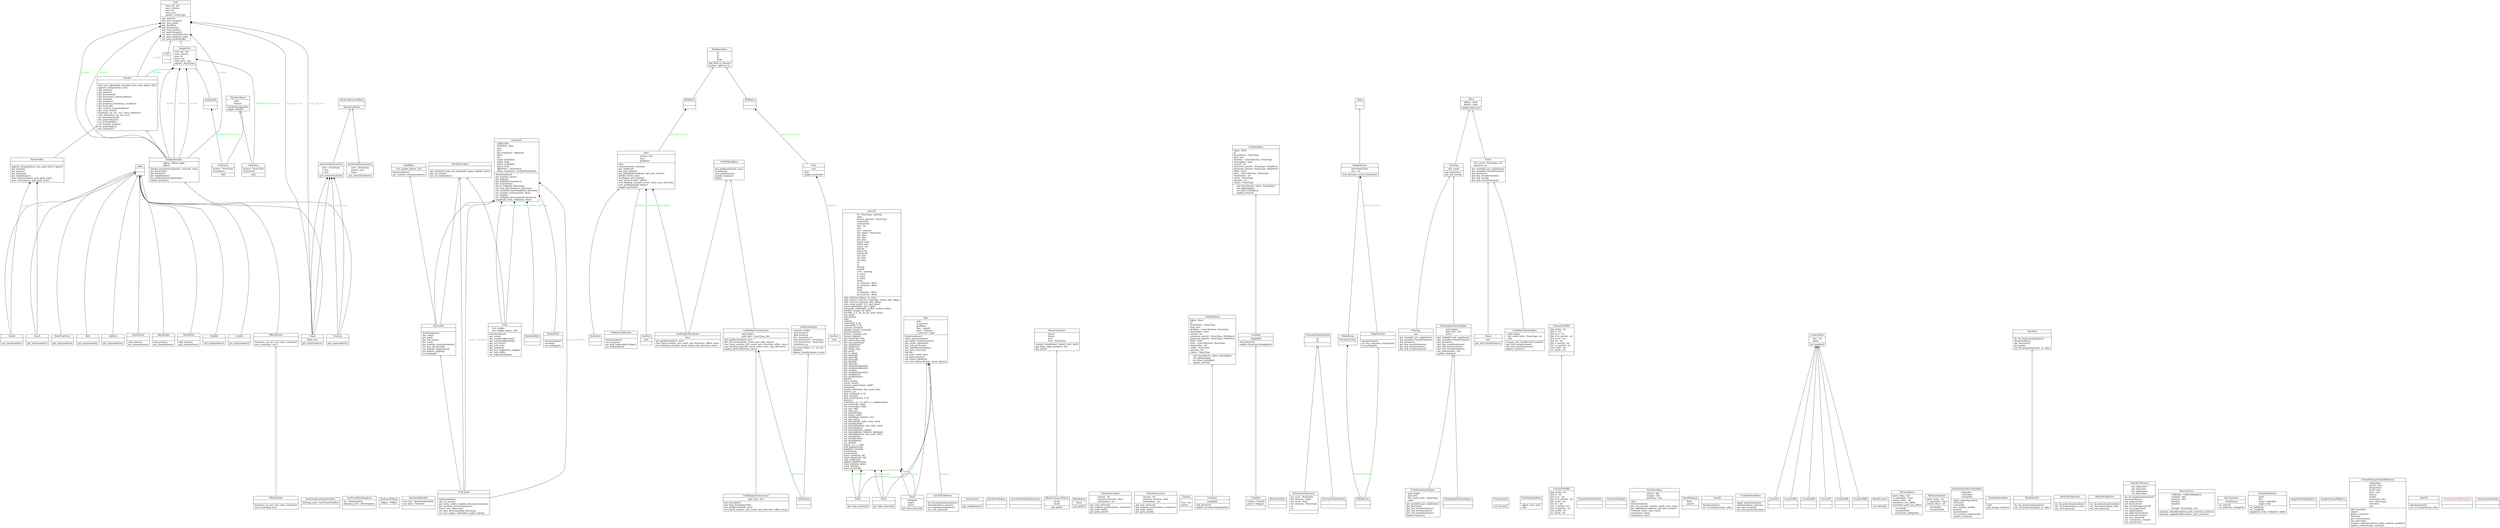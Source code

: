digraph "classes_4" {
rankdir=BT
charset="utf-8"
"mpl_toolkits.axes_grid1.axes_size.Add" [color="black", fontcolor="black", label=<{Add|<br ALIGN="LEFT"/>|get_size(renderer)<br ALIGN="LEFT"/>}>, shape="record", style="solid"];
"mpl_toolkits.axes_grid1.axes_size.AddList" [color="black", fontcolor="black", label=<{AddList|<br ALIGN="LEFT"/>|get_size(renderer)<br ALIGN="LEFT"/>}>, shape="record", style="solid"];
"mpl_toolkits.axes_grid1.anchored_artists.AnchoredAuxTransformBox" [color="black", fontcolor="black", label=<{AnchoredAuxTransformBox|drawing_area : AuxTransformBox<br ALIGN="LEFT"/>|}>, shape="record", style="solid"];
"mpl_toolkits.axes_grid1.anchored_artists.AnchoredDrawingArea" [color="black", fontcolor="black", label=<{AnchoredDrawingArea|da : DrawingArea<br ALIGN="LEFT"/>drawing_area : DrawingArea<br ALIGN="LEFT"/>|}>, shape="record", style="solid"];
"mpl_toolkits.axes_grid1.anchored_artists.AnchoredEllipse" [color="black", fontcolor="black", label=<{AnchoredEllipse|ellipse : Ellipse<br ALIGN="LEFT"/>|}>, shape="record", style="solid"];
"mpl_toolkits.axes_grid1.inset_locator.AnchoredLocatorBase" [color="black", fontcolor="black", label=<{AnchoredLocatorBase|<br ALIGN="LEFT"/>|draw(renderer)<br ALIGN="LEFT"/>}>, shape="record", style="solid"];
"mpl_toolkits.axes_grid1.anchored_artists.AnchoredSizeBar" [color="black", fontcolor="black", label=<{AnchoredSizeBar|size_bar : AuxTransformBox<br ALIGN="LEFT"/>txt_label : TextArea<br ALIGN="LEFT"/>|}>, shape="record", style="solid"];
"mpl_toolkits.axes_grid1.inset_locator.AnchoredSizeLocator" [color="black", fontcolor="black", label=<{AnchoredSizeLocator|axes : NoneType<br ALIGN="LEFT"/>x_size<br ALIGN="LEFT"/>y_size<br ALIGN="LEFT"/>|get_extent(renderer)<br ALIGN="LEFT"/>}>, shape="record", style="solid"];
"mpl_toolkits.axes_grid1.inset_locator.AnchoredZoomLocator" [color="black", fontcolor="black", label=<{AnchoredZoomLocator|axes : NoneType<br ALIGN="LEFT"/>parent_axes<br ALIGN="LEFT"/>zoom<br ALIGN="LEFT"/>|get_extent(renderer)<br ALIGN="LEFT"/>}>, shape="record", style="solid"];
"mpl_toolkits.axisartist.axis_artist.AttributeCopier" [color="black", fontcolor="black", label=<{AttributeCopier|<br ALIGN="LEFT"/>|get_attribute_from_ref_artist(attr_name, default_value)<br ALIGN="LEFT"/>get_ref_artist()<br ALIGN="LEFT"/>set_ref_artist(artist)<br ALIGN="LEFT"/>}>, shape="record", style="solid"];
"mpl_toolkits.axes_grid1.mpl_axes.Axes" [color="black", fontcolor="black", label=<{Axes|axis<br ALIGN="LEFT"/>|cla()<br ALIGN="LEFT"/>toggle_axisline(b)<br ALIGN="LEFT"/>}>, shape="record", style="solid"];
"mpl_toolkits.axisartist.axislines.Axes" [color="black", fontcolor="black", label=<{Axes|artists : list<br ALIGN="LEFT"/>axis<br ALIGN="LEFT"/>gridlines<br ALIGN="LEFT"/>|cla()<br ALIGN="LEFT"/>draw(renderer, inframe)<br ALIGN="LEFT"/>get_children()<br ALIGN="LEFT"/>get_grid_helper()<br ALIGN="LEFT"/>get_tightbbox(renderer, call_axes_locator)<br ALIGN="LEFT"/>grid(b, which, axis)<br ALIGN="LEFT"/>invalidate_grid_helper()<br ALIGN="LEFT"/>new_fixed_axis(loc, offset)<br ALIGN="LEFT"/>new_floating_axis(nth_coord, value, axis_direction)<br ALIGN="LEFT"/>new_gridlines(grid_helper)<br ALIGN="LEFT"/>toggle_axisline(b)<br ALIGN="LEFT"/>}>, shape="record", style="solid"];
"mpl_toolkits.mplot3d.axes3d.Axes3D" [color="black", fontcolor="black", label=<{Axes3D|M : NoneType, ndarray<br ALIGN="LEFT"/>azim<br ALIGN="LEFT"/>button_pressed : NoneType<br ALIGN="LEFT"/>contour3D<br ALIGN="LEFT"/>contourf3D<br ALIGN="LEFT"/>dist : int<br ALIGN="LEFT"/>elev<br ALIGN="LEFT"/>eye : ndarray<br ALIGN="LEFT"/>fmt_zdata : NoneType<br ALIGN="LEFT"/>get_xlim<br ALIGN="LEFT"/>get_ylim<br ALIGN="LEFT"/>get_zlim<br ALIGN="LEFT"/>initial_azim<br ALIGN="LEFT"/>initial_elev<br ALIGN="LEFT"/>name : str<br ALIGN="LEFT"/>plot3D<br ALIGN="LEFT"/>quiver3D<br ALIGN="LEFT"/>scatter3D<br ALIGN="LEFT"/>set_xlim<br ALIGN="LEFT"/>set_ylim<br ALIGN="LEFT"/>set_zlim<br ALIGN="LEFT"/>sx<br ALIGN="LEFT"/>sy<br ALIGN="LEFT"/>text2D<br ALIGN="LEFT"/>text3D<br ALIGN="LEFT"/>vvec : ndarray<br ALIGN="LEFT"/>w_xaxis<br ALIGN="LEFT"/>w_yaxis<br ALIGN="LEFT"/>w_zaxis<br ALIGN="LEFT"/>xaxis<br ALIGN="LEFT"/>xy_dataLim : Bbox<br ALIGN="LEFT"/>xy_viewLim : Bbox<br ALIGN="LEFT"/>yaxis<br ALIGN="LEFT"/>zaxis<br ALIGN="LEFT"/>zz_dataLim : Bbox<br ALIGN="LEFT"/>zz_viewLim : Bbox<br ALIGN="LEFT"/>|add_collection3d(col, zs, zdir)<br ALIGN="LEFT"/>add_contour_set(cset, extend3d, stride, zdir, offset)<br ALIGN="LEFT"/>add_contourf_set(cset, zdir, offset)<br ALIGN="LEFT"/>auto_scale_xyz(X, Y, Z, had_data)<br ALIGN="LEFT"/>autoscale(enable, axis, tight)<br ALIGN="LEFT"/>autoscale_view(tight, scalex, scaley, scalez)<br ALIGN="LEFT"/>bar(left, height, zs, zdir)<br ALIGN="LEFT"/>bar3d(x, y, z, dx, dy, dz, color, zsort)<br ALIGN="LEFT"/>can_pan()<br ALIGN="LEFT"/>can_zoom()<br ALIGN="LEFT"/>cla()<br ALIGN="LEFT"/>clabel()<br ALIGN="LEFT"/>contour(X, Y, Z)<br ALIGN="LEFT"/>contourf(X, Y, Z)<br ALIGN="LEFT"/>convert_zunits(z)<br ALIGN="LEFT"/>disable_mouse_rotation()<br ALIGN="LEFT"/>draw(renderer)<br ALIGN="LEFT"/>format_coord(xd, yd)<br ALIGN="LEFT"/>format_zdata(z)<br ALIGN="LEFT"/>get_autoscale_on()<br ALIGN="LEFT"/>get_autoscalez_on()<br ALIGN="LEFT"/>get_axis_position()<br ALIGN="LEFT"/>get_axisbelow()<br ALIGN="LEFT"/>get_children()<br ALIGN="LEFT"/>get_frame_on()<br ALIGN="LEFT"/>get_proj()<br ALIGN="LEFT"/>get_w_lims()<br ALIGN="LEFT"/>get_xlim3d()<br ALIGN="LEFT"/>get_ylim3d()<br ALIGN="LEFT"/>get_zbound()<br ALIGN="LEFT"/>get_zlabel()<br ALIGN="LEFT"/>get_zlim3d()<br ALIGN="LEFT"/>get_zmajorticklabels()<br ALIGN="LEFT"/>get_zminorticklabels()<br ALIGN="LEFT"/>get_zscale()<br ALIGN="LEFT"/>get_zticklabels(minor)<br ALIGN="LEFT"/>get_zticklines()<br ALIGN="LEFT"/>get_zticks(minor)<br ALIGN="LEFT"/>grid(b)<br ALIGN="LEFT"/>have_units()<br ALIGN="LEFT"/>invert_zaxis()<br ALIGN="LEFT"/>locator_params(axis, tight)<br ALIGN="LEFT"/>margins()<br ALIGN="LEFT"/>mouse_init(rotate_btn, zoom_btn)<br ALIGN="LEFT"/>plot(xs, ys)<br ALIGN="LEFT"/>plot_surface(X, Y, Z)<br ALIGN="LEFT"/>plot_trisurf()<br ALIGN="LEFT"/>plot_wireframe(X, Y, Z)<br ALIGN="LEFT"/>quiver()<br ALIGN="LEFT"/>scatter(xs, ys, zs, zdir, s, c, depthshade)<br ALIGN="LEFT"/>set_autoscale_on(b)<br ALIGN="LEFT"/>set_autoscalez_on(b)<br ALIGN="LEFT"/>set_axis_off()<br ALIGN="LEFT"/>set_axis_on()<br ALIGN="LEFT"/>set_axisbelow(b)<br ALIGN="LEFT"/>set_frame_on(b)<br ALIGN="LEFT"/>set_title(label, fontdict, loc)<br ALIGN="LEFT"/>set_top_view()<br ALIGN="LEFT"/>set_xlim3d(left, right, emit, auto)<br ALIGN="LEFT"/>set_xscale(value)<br ALIGN="LEFT"/>set_ylim3d(bottom, top, emit, auto)<br ALIGN="LEFT"/>set_yscale(value)<br ALIGN="LEFT"/>set_zbound(lower, upper)<br ALIGN="LEFT"/>set_zlabel(zlabel, fontdict, labelpad)<br ALIGN="LEFT"/>set_zlim3d(bottom, top, emit, auto)<br ALIGN="LEFT"/>set_zmargin(m)<br ALIGN="LEFT"/>set_zscale(value)<br ALIGN="LEFT"/>set_zticklabels()<br ALIGN="LEFT"/>set_zticks()<br ALIGN="LEFT"/>text(x, y, z, s, zdir)<br ALIGN="LEFT"/>tick_params(axis)<br ALIGN="LEFT"/>ticklabel_format()<br ALIGN="LEFT"/>tricontour()<br ALIGN="LEFT"/>tricontourf()<br ALIGN="LEFT"/>tunit_cube(vals, M)<br ALIGN="LEFT"/>tunit_edges(vals, M)<br ALIGN="LEFT"/>unit_cube(vals)<br ALIGN="LEFT"/><I>update_datalim</I>(xys)<br ALIGN="LEFT"/>view_init(elev, azim)<br ALIGN="LEFT"/>zaxis_date(tz)<br ALIGN="LEFT"/>zaxis_inverted()<br ALIGN="LEFT"/>}>, shape="record", style="solid"];
"mpl_toolkits.axes_grid1.axes_divider.AxesDivider" [color="black", fontcolor="black", label=<{AxesDivider|<br ALIGN="LEFT"/>|append_axes(position, size, pad, add_to_figure)<br ALIGN="LEFT"/>get_anchor()<br ALIGN="LEFT"/>get_aspect()<br ALIGN="LEFT"/>get_position()<br ALIGN="LEFT"/>get_subplotspec()<br ALIGN="LEFT"/>new_horizontal(size, pad, pack_start)<br ALIGN="LEFT"/>new_vertical(size, pad, pack_start)<br ALIGN="LEFT"/>}>, shape="record", style="solid"];
"mpl_toolkits.axes_grid1.axes_divider.AxesLocator" [color="black", fontcolor="black", label=<{AxesLocator|<br ALIGN="LEFT"/>|get_subplotspec()<br ALIGN="LEFT"/>}>, shape="record", style="solid"];
"mpl_toolkits.axes_grid1.axes_size.AxesX" [color="black", fontcolor="black", label=<{AxesX|<br ALIGN="LEFT"/>|get_size(renderer)<br ALIGN="LEFT"/>}>, shape="record", style="solid"];
"mpl_toolkits.axes_grid1.axes_size.AxesY" [color="black", fontcolor="black", label=<{AxesY|<br ALIGN="LEFT"/>|get_size(renderer)<br ALIGN="LEFT"/>}>, shape="record", style="solid"];
"mpl_toolkits.axisartist.axislines.AxesZero" [color="black", fontcolor="black", label=<{AxesZero|<br ALIGN="LEFT"/>|}>, shape="record", style="solid"];
"mpl_toolkits.mplot3d.axis3d.Axis" [color="black", fontcolor="black", label=<{Axis|adir<br ALIGN="LEFT"/>d_interval<br ALIGN="LEFT"/>gridlines<br ALIGN="LEFT"/>line : Line2D<br ALIGN="LEFT"/>pane : Polygon<br ALIGN="LEFT"/>v_interval : tuple<br ALIGN="LEFT"/>|draw(renderer)<br ALIGN="LEFT"/>draw_pane(renderer)<br ALIGN="LEFT"/>get_major_ticks(numticks)<br ALIGN="LEFT"/>get_rotate_label(text)<br ALIGN="LEFT"/>get_tick_positions()<br ALIGN="LEFT"/>get_tightbbox(renderer)<br ALIGN="LEFT"/>get_view_interval()<br ALIGN="LEFT"/>init3d()<br ALIGN="LEFT"/>set_pane_color(color)<br ALIGN="LEFT"/>set_pane_pos(xys)<br ALIGN="LEFT"/>set_rotate_label(val)<br ALIGN="LEFT"/>set_view_interval(vmin, vmax, ignore)<br ALIGN="LEFT"/>}>, shape="record", style="solid"];
"mpl_toolkits.axisartist.axis_artist.AxisArtist" [color="black", fontcolor="black", label=<{AxisArtist|LABELPAD<br ALIGN="LEFT"/>ZORDER : float<br ALIGN="LEFT"/>axes<br ALIGN="LEFT"/>axis<br ALIGN="LEFT"/>dpi_transform : Affine2D<br ALIGN="LEFT"/>label<br ALIGN="LEFT"/>line<br ALIGN="LEFT"/>major_ticklabels<br ALIGN="LEFT"/>major_ticks<br ALIGN="LEFT"/>minor_ticklabels<br ALIGN="LEFT"/>minor_ticks<br ALIGN="LEFT"/>offsetText : Annotation<br ALIGN="LEFT"/>offset_transform : ScaledTranslation<br ALIGN="LEFT"/>|draw(renderer)<br ALIGN="LEFT"/>get_axisline_style()<br ALIGN="LEFT"/>get_helper()<br ALIGN="LEFT"/>get_tightbbox(renderer)<br ALIGN="LEFT"/>get_transform()<br ALIGN="LEFT"/>invert_ticklabel_direction()<br ALIGN="LEFT"/>set_axis_direction(axis_direction)<br ALIGN="LEFT"/>set_axislabel_direction(label_direction)<br ALIGN="LEFT"/>set_axisline_style(axisline_style)<br ALIGN="LEFT"/>set_label(s)<br ALIGN="LEFT"/>set_ticklabel_direction(tick_direction)<br ALIGN="LEFT"/>toggle(all, ticks, ticklabels, label)<br ALIGN="LEFT"/>}>, shape="record", style="solid"];
"mpl_toolkits.axisartist.axislines.AxisArtistHelper" [color="black", fontcolor="black", label=<{AxisArtistHelper|<br ALIGN="LEFT"/>|}>, shape="record", style="solid"];
"mpl_toolkits.axisartist.axislines.AxisArtistHelperRectlinear" [color="black", fontcolor="black", label=<{AxisArtistHelperRectlinear|<br ALIGN="LEFT"/>|}>, shape="record", style="solid"];
"mpl_toolkits.axes_grid1.mpl_axes.Axes.AxisDict" [color="black", fontcolor="black", label=<{AxisDict|axes<br ALIGN="LEFT"/>|}>, shape="record", style="solid"];
"mpl_toolkits.axisartist.axislines.Axes.AxisDict" [color="black", fontcolor="black", label=<{AxisDict|axes<br ALIGN="LEFT"/>|}>, shape="record", style="solid"];
"mpl_toolkits.axisartist.axis_artist.AxisLabel" [color="black", fontcolor="black", label=<{AxisLabel|<br ALIGN="LEFT"/>|draw(renderer)<br ALIGN="LEFT"/>get_color()<br ALIGN="LEFT"/>get_pad()<br ALIGN="LEFT"/>get_ref_artist()<br ALIGN="LEFT"/>get_text()<br ALIGN="LEFT"/>get_window_extent(renderer)<br ALIGN="LEFT"/>set_axis_direction(d)<br ALIGN="LEFT"/>set_default_alignment(d)<br ALIGN="LEFT"/>set_default_angle(d)<br ALIGN="LEFT"/>set_pad(pad)<br ALIGN="LEFT"/>}>, shape="record", style="solid"];
"mpl_toolkits.axisartist.axisline_style.AxislineStyle" [color="black", fontcolor="black", label=<{AxislineStyle|<br ALIGN="LEFT"/>|}>, shape="record", style="solid"];
"mpl_toolkits.axes_grid1.inset_locator.BboxConnector" [color="black", fontcolor="black", label=<{BboxConnector|bbox1<br ALIGN="LEFT"/>bbox2<br ALIGN="LEFT"/>loc1<br ALIGN="LEFT"/>loc2 : NoneType<br ALIGN="LEFT"/>|connect_bbox(bbox1, bbox2, loc1, loc2)<br ALIGN="LEFT"/>get_bbox_edge_pos(bbox, loc)<br ALIGN="LEFT"/>get_path()<br ALIGN="LEFT"/>}>, shape="record", style="solid"];
"mpl_toolkits.axes_grid1.inset_locator.BboxConnectorPatch" [color="black", fontcolor="black", label=<{BboxConnectorPatch|loc1b<br ALIGN="LEFT"/>loc2b<br ALIGN="LEFT"/>|get_path()<br ALIGN="LEFT"/>}>, shape="record", style="solid"];
"mpl_toolkits.axes_grid1.inset_locator.BboxPatch" [color="black", fontcolor="black", label=<{BboxPatch|bbox<br ALIGN="LEFT"/>|get_path()<br ALIGN="LEFT"/>}>, shape="record", style="solid"];
"mpl_toolkits.axisartist.axis_artist.BezierPath" [color="black", fontcolor="black", label=<{BezierPath|<br ALIGN="LEFT"/>|draw(renderer)<br ALIGN="LEFT"/>recache()<br ALIGN="LEFT"/>set_path(path)<br ALIGN="LEFT"/>}>, shape="record", style="solid"];
"mpl_toolkits.axes_grid.axes_grid.CbarAxes" [color="black", fontcolor="black", label=<{CbarAxes|locator : NoneType<br ALIGN="LEFT"/>orientation<br ALIGN="LEFT"/>|cla()<br ALIGN="LEFT"/>}>, shape="record", style="solid"];
"mpl_toolkits.axes_grid1.axes_grid.CbarAxes" [color="black", fontcolor="black", label=<{CbarAxes|locator : NoneType<br ALIGN="LEFT"/>orientation<br ALIGN="LEFT"/>|cla()<br ALIGN="LEFT"/>}>, shape="record", style="solid"];
"mpl_toolkits.axes_grid1.axes_grid.CbarAxesBase" [color="black", fontcolor="black", label=<{CbarAxesBase|cbid<br ALIGN="LEFT"/>locator<br ALIGN="LEFT"/>|colorbar(mappable)<br ALIGN="LEFT"/>toggle_label(b)<br ALIGN="LEFT"/>}>, shape="record", style="solid"];
"mpl_toolkits.axes_grid.colorbar.CbarAxesLocator" [color="black", fontcolor="black", label=<{CbarAxesLocator|extend : str<br ALIGN="LEFT"/>extesion_fraction : float<br ALIGN="LEFT"/>orientation : str<br ALIGN="LEFT"/>|get_end_vertices()<br ALIGN="LEFT"/>get_original_position(axes, renderer)<br ALIGN="LEFT"/>get_path_ends()<br ALIGN="LEFT"/>get_path_patch()<br ALIGN="LEFT"/>}>, shape="record", style="solid"];
"mpl_toolkits.axes_grid1.colorbar.CbarAxesLocator" [color="black", fontcolor="black", label=<{CbarAxesLocator|extend : str<br ALIGN="LEFT"/>extesion_fraction : float<br ALIGN="LEFT"/>orientation : str<br ALIGN="LEFT"/>|get_end_vertices()<br ALIGN="LEFT"/>get_original_position(axes, renderer)<br ALIGN="LEFT"/>get_path_ends()<br ALIGN="LEFT"/>get_path_patch()<br ALIGN="LEFT"/>}>, shape="record", style="solid"];
"mpl_toolkits.gtktools.SortedStringsScrolledWindow.__init__.Clicked" [color="black", fontcolor="black", label=<{Clicked|i<br ALIGN="LEFT"/>num : int<br ALIGN="LEFT"/>parent<br ALIGN="LEFT"/>|}>, shape="record", style="solid"];
"mpl_toolkits.axes_grid.colorbar.Colorbar" [color="black", fontcolor="black", label=<{Colorbar|mappable<br ALIGN="LEFT"/>|add_lines(CS)<br ALIGN="LEFT"/>update_bruteforce(mappable)<br ALIGN="LEFT"/>}>, shape="record", style="solid"];
"mpl_toolkits.axes_grid1.axes_grid.Colorbar" [color="black", fontcolor="black", label=<{Colorbar|outline : Line2D<br ALIGN="LEFT"/>patch : Polygon<br ALIGN="LEFT"/>|}>, shape="record", style="solid"];
"mpl_toolkits.axes_grid1.colorbar.Colorbar" [color="black", fontcolor="black", label=<{Colorbar|mappable<br ALIGN="LEFT"/>|add_lines(CS)<br ALIGN="LEFT"/>update_bruteforce(mappable)<br ALIGN="LEFT"/>}>, shape="record", style="solid"];
"mpl_toolkits.axes_grid.colorbar.ColorbarBase" [color="black", fontcolor="black", label=<{ColorbarBase|alpha : float<br ALIGN="LEFT"/>ax<br ALIGN="LEFT"/>boundaries : NoneType<br ALIGN="LEFT"/>cbar_axis<br ALIGN="LEFT"/>dividers : LineCollection, NoneType<br ALIGN="LEFT"/>drawedges : bool<br ALIGN="LEFT"/>extend : str<br ALIGN="LEFT"/>extension_patch1 : NoneType, PathPatch<br ALIGN="LEFT"/>extension_patch2 : NoneType, PathPatch<br ALIGN="LEFT"/>filled : bool<br ALIGN="LEFT"/>lines : LineCollection, NoneType<br ALIGN="LEFT"/>orientation : str<br ALIGN="LEFT"/>solids : NoneType<br ALIGN="LEFT"/>spacing : str<br ALIGN="LEFT"/>values : NoneType<br ALIGN="LEFT"/>|add_lines(levels, colors, linewidths)<br ALIGN="LEFT"/>set_alpha(alpha)<br ALIGN="LEFT"/>set_label_text(label)<br ALIGN="LEFT"/>update_artists()<br ALIGN="LEFT"/>}>, shape="record", style="solid"];
"mpl_toolkits.axes_grid1.colorbar.ColorbarBase" [color="black", fontcolor="black", label=<{ColorbarBase|alpha : float<br ALIGN="LEFT"/>ax<br ALIGN="LEFT"/>boundaries : NoneType<br ALIGN="LEFT"/>cbar_axis<br ALIGN="LEFT"/>dividers : LineCollection, NoneType<br ALIGN="LEFT"/>drawedges : bool<br ALIGN="LEFT"/>extend : str<br ALIGN="LEFT"/>extension_patch1 : NoneType, PathPatch<br ALIGN="LEFT"/>extension_patch2 : NoneType, PathPatch<br ALIGN="LEFT"/>filled : bool<br ALIGN="LEFT"/>lines : LineCollection, NoneType<br ALIGN="LEFT"/>orientation : str<br ALIGN="LEFT"/>solids : NoneType<br ALIGN="LEFT"/>spacing : str<br ALIGN="LEFT"/>values : NoneType<br ALIGN="LEFT"/>|add_lines(levels, colors, linewidths)<br ALIGN="LEFT"/>set_alpha(alpha)<br ALIGN="LEFT"/>set_label_text(label)<br ALIGN="LEFT"/>update_artists()<br ALIGN="LEFT"/>}>, shape="record", style="solid"];
"mpl_toolkits.axisartist.grid_finder.DictFormatter" [color="black", fontcolor="black", label=<{DictFormatter|<br ALIGN="LEFT"/>|}>, shape="record", style="solid"];
"mpl_toolkits.axes_grid1.axes_divider.Divider" [color="black", fontcolor="black", label=<{Divider|<br ALIGN="LEFT"/>|add_auto_adjustable_area(use_axes, pad, adjust_dirs)<br ALIGN="LEFT"/>append_size(position, size)<br ALIGN="LEFT"/>get_anchor()<br ALIGN="LEFT"/>get_aspect()<br ALIGN="LEFT"/>get_horizontal()<br ALIGN="LEFT"/>get_horizontal_sizes(renderer)<br ALIGN="LEFT"/>get_locator()<br ALIGN="LEFT"/>get_position()<br ALIGN="LEFT"/>get_position_runtime(ax, renderer)<br ALIGN="LEFT"/>get_vertical()<br ALIGN="LEFT"/>get_vertical_sizes(renderer)<br ALIGN="LEFT"/>get_vsize_hsize()<br ALIGN="LEFT"/>locate(nx, ny, nx1, ny1, axes, renderer)<br ALIGN="LEFT"/>new_locator(nx, ny, nx1, ny1)<br ALIGN="LEFT"/>set_anchor(anchor)<br ALIGN="LEFT"/>set_aspect(aspect)<br ALIGN="LEFT"/>set_horizontal(h)<br ALIGN="LEFT"/>set_locator(_locator)<br ALIGN="LEFT"/>set_position(pos)<br ALIGN="LEFT"/>set_vertical(v)<br ALIGN="LEFT"/>}>, shape="record", style="solid"];
"mpl_toolkits.axisartist.angle_helper.ExtremeFinderCycle" [color="black", fontcolor="black", label=<{ExtremeFinderCycle|lat_cycle : NoneType<br ALIGN="LEFT"/>lat_minmax : tuple<br ALIGN="LEFT"/>lon_cycle : float<br ALIGN="LEFT"/>lon_minmax : NoneType<br ALIGN="LEFT"/>nx<br ALIGN="LEFT"/>ny<br ALIGN="LEFT"/>|}>, shape="record", style="solid"];
"mpl_toolkits.axisartist.floating_axes.ExtremeFinderFixed" [color="black", fontcolor="black", label=<{ExtremeFinderFixed|<br ALIGN="LEFT"/>|}>, shape="record", style="solid"];
"mpl_toolkits.axisartist.grid_finder.ExtremeFinderSimple" [color="black", fontcolor="black", label=<{ExtremeFinderSimple|nx<br ALIGN="LEFT"/>ny<br ALIGN="LEFT"/>|}>, shape="record", style="solid"];
"mpl_toolkits.axisartist.axisline_style._FancyAxislineStyle.FilledArrow" [color="black", fontcolor="black", label=<{FilledArrow|<br ALIGN="LEFT"/>|}>, shape="record", style="solid"];
"mpl_toolkits.axisartist.axisline_style.AxislineStyle.FilledArrow" [color="black", fontcolor="black", label=<{FilledArrow|ArrowAxisClass<br ALIGN="LEFT"/>|}>, shape="record", style="solid"];
"mpl_toolkits.axes_grid1.axes_size.Fixed" [color="black", fontcolor="black", label=<{Fixed|fixed_size<br ALIGN="LEFT"/>|get_size(renderer)<br ALIGN="LEFT"/>}>, shape="record", style="solid"];
"mpl_toolkits.axisartist.axislines.AxisArtistHelper.Fixed" [color="black", fontcolor="black", label=<{Fixed|nth_coord : NoneType, int<br ALIGN="LEFT"/>passthru_pt<br ALIGN="LEFT"/>|get_axislabel_pos_angle(axes)<br ALIGN="LEFT"/>get_axislabel_transform(axes)<br ALIGN="LEFT"/>get_line(axes)<br ALIGN="LEFT"/>get_line_transform(axes)<br ALIGN="LEFT"/>get_nth_coord()<br ALIGN="LEFT"/>get_tick_transform(axes)<br ALIGN="LEFT"/>}>, shape="record", style="solid"];
"mpl_toolkits.axisartist.axislines.AxisArtistHelperRectlinear.Fixed" [color="black", fontcolor="black", label=<{Fixed|axis<br ALIGN="LEFT"/>|get_tick_iterators(axes)<br ALIGN="LEFT"/>}>, shape="record", style="solid"];
"mpl_toolkits.axisartist.floating_axes.FixedAxisArtistHelper" [color="black", fontcolor="black", label=<{FixedAxisArtistHelper|grid_helper<br ALIGN="LEFT"/>grid_info<br ALIGN="LEFT"/>nth_coord_ticks : NoneType<br ALIGN="LEFT"/>value<br ALIGN="LEFT"/>|get_axislabel_pos_angle(axes)<br ALIGN="LEFT"/>get_line(axes)<br ALIGN="LEFT"/>get_line_transform(axes)<br ALIGN="LEFT"/>get_tick_iterators(axes)<br ALIGN="LEFT"/>get_tick_transform(axes)<br ALIGN="LEFT"/>update_lim(axes)<br ALIGN="LEFT"/>}>, shape="record", style="solid"];
"mpl_toolkits.axisartist.grid_helper_curvelinear.FixedAxisArtistHelper" [color="black", fontcolor="black", label=<{FixedAxisArtistHelper|grid_helper<br ALIGN="LEFT"/>nth_coord_ticks : NoneType, int<br ALIGN="LEFT"/>side<br ALIGN="LEFT"/>|change_tick_coord(coord_number)<br ALIGN="LEFT"/>get_tick_iterators(axes)<br ALIGN="LEFT"/>get_tick_transform(axes)<br ALIGN="LEFT"/>update_lim(axes)<br ALIGN="LEFT"/>}>, shape="record", style="solid"];
"mpl_toolkits.axisartist.grid_finder.FixedLocator" [color="black", fontcolor="black", label=<{FixedLocator|<br ALIGN="LEFT"/>|set_factor(f)<br ALIGN="LEFT"/>}>, shape="record", style="solid"];
"mpl_toolkits.axisartist.axislines.AxisArtistHelper.Floating" [color="black", fontcolor="black", label=<{Floating|nth_coord<br ALIGN="LEFT"/>|get_line(axes)<br ALIGN="LEFT"/>get_nth_coord()<br ALIGN="LEFT"/>}>, shape="record", style="solid"];
"mpl_toolkits.axisartist.axislines.AxisArtistHelperRectlinear.Floating" [color="black", fontcolor="black", label=<{Floating|axis<br ALIGN="LEFT"/>|get_axislabel_pos_angle(axes)<br ALIGN="LEFT"/>get_axislabel_transform(axes)<br ALIGN="LEFT"/>get_line(axes)<br ALIGN="LEFT"/>get_line_transform(axes)<br ALIGN="LEFT"/>get_tick_iterators(axes)<br ALIGN="LEFT"/>get_tick_transform(axes)<br ALIGN="LEFT"/>}>, shape="record", style="solid"];
"mpl_toolkits.axisartist.floating_axes.FloatingAxesBase" [color="black", fontcolor="black", label=<{FloatingAxesBase|<br ALIGN="LEFT"/>|adjust_axes_lim()<br ALIGN="LEFT"/>cla()<br ALIGN="LEFT"/>}>, shape="record", style="solid"];
"mpl_toolkits.axisartist.floating_axes.FloatingAxisArtistHelper" [color="black", fontcolor="black", label=<{FloatingAxisArtistHelper|<br ALIGN="LEFT"/>|}>, shape="record", style="solid"];
"mpl_toolkits.axisartist.grid_helper_curvelinear.FloatingAxisArtistHelper" [color="black", fontcolor="black", label=<{FloatingAxisArtistHelper|grid_helper<br ALIGN="LEFT"/>grid_info : dict<br ALIGN="LEFT"/>value<br ALIGN="LEFT"/>|get_axislabel_pos_angle(axes)<br ALIGN="LEFT"/>get_axislabel_transform(axes)<br ALIGN="LEFT"/>get_line(axes)<br ALIGN="LEFT"/>get_line_transform(axes)<br ALIGN="LEFT"/>get_tick_iterators(axes)<br ALIGN="LEFT"/>get_tick_transform(axes)<br ALIGN="LEFT"/>set_extremes(e1, e2)<br ALIGN="LEFT"/>update_lim(axes)<br ALIGN="LEFT"/>}>, shape="record", style="solid"];
"mpl_toolkits.axisartist.angle_helper.FormatterDMS" [color="black", fontcolor="black", label=<{FormatterDMS|deg_mark : str<br ALIGN="LEFT"/>fmt_d : str<br ALIGN="LEFT"/>fmt_d_m : str<br ALIGN="LEFT"/>fmt_d_m_partial : str<br ALIGN="LEFT"/>fmt_d_ms : str<br ALIGN="LEFT"/>fmt_ds : str<br ALIGN="LEFT"/>fmt_s_partial : str<br ALIGN="LEFT"/>fmt_ss_partial : str<br ALIGN="LEFT"/>min_mark : str<br ALIGN="LEFT"/>sec_mark : str<br ALIGN="LEFT"/>|}>, shape="record", style="solid"];
"mpl_toolkits.axisartist.angle_helper.FormatterHMS" [color="black", fontcolor="black", label=<{FormatterHMS|deg_mark : str<br ALIGN="LEFT"/>fmt_d : str<br ALIGN="LEFT"/>fmt_d_m : str<br ALIGN="LEFT"/>fmt_d_m_partial : str<br ALIGN="LEFT"/>fmt_d_ms : str<br ALIGN="LEFT"/>fmt_ds : str<br ALIGN="LEFT"/>fmt_s_partial : str<br ALIGN="LEFT"/>fmt_ss_partial : str<br ALIGN="LEFT"/>min_mark : str<br ALIGN="LEFT"/>sec_mark : str<br ALIGN="LEFT"/>|}>, shape="record", style="solid"];
"mpl_toolkits.axisartist.grid_finder.FormatterPrettyPrint" [color="black", fontcolor="black", label=<{FormatterPrettyPrint|<br ALIGN="LEFT"/>|}>, shape="record", style="solid"];
"mpl_toolkits.axes_grid1.axes_size.Fraction" [color="black", fontcolor="black", label=<{Fraction|<br ALIGN="LEFT"/>|get_size(renderer)<br ALIGN="LEFT"/>}>, shape="record", style="solid"];
"mpl_toolkits.axes_grid1.axes_size.GetExtentHelper" [color="black", fontcolor="black", label=<{GetExtentHelper|<br ALIGN="LEFT"/>|}>, shape="record", style="solid"];
"mpl_toolkits.axes_grid.axes_grid.Grid" [color="black", fontcolor="black", label=<{Grid|<br ALIGN="LEFT"/>|}>, shape="record", style="solid"];
"mpl_toolkits.axes_grid1.axes_grid.Grid" [color="black", fontcolor="black", label=<{Grid|axes_all : list<br ALIGN="LEFT"/>axes_column<br ALIGN="LEFT"/>axes_llc<br ALIGN="LEFT"/>axes_row<br ALIGN="LEFT"/>ngrids : NoneType<br ALIGN="LEFT"/>|get_aspect()<br ALIGN="LEFT"/>get_axes_locator()<br ALIGN="LEFT"/>get_axes_pad()<br ALIGN="LEFT"/>get_divider()<br ALIGN="LEFT"/>get_geometry()<br ALIGN="LEFT"/>get_vsize_hsize()<br ALIGN="LEFT"/>set_aspect(aspect)<br ALIGN="LEFT"/>set_axes_locator(locator)<br ALIGN="LEFT"/>set_axes_pad(axes_pad)<br ALIGN="LEFT"/>set_label_mode(mode)<br ALIGN="LEFT"/>}>, shape="record", style="solid"];
"mpl_toolkits.axisartist.grid_finder.GridFinder" [color="black", fontcolor="black", label=<{GridFinder|<br ALIGN="LEFT"/>|}>, shape="record", style="solid"];
"mpl_toolkits.axisartist.grid_finder.GridFinderBase" [color="black", fontcolor="black", label=<{GridFinderBase|extreme_finder<br ALIGN="LEFT"/>grid_locator1<br ALIGN="LEFT"/>grid_locator2<br ALIGN="LEFT"/>inv_transform_xy<br ALIGN="LEFT"/>tick_formatter1 : NoneType<br ALIGN="LEFT"/>tick_formatter2 : NoneType<br ALIGN="LEFT"/>transform_xy<br ALIGN="LEFT"/>|get_grid_info(x1, y1, x2, y2)<br ALIGN="LEFT"/>update()<br ALIGN="LEFT"/>update_transform(aux_trans)<br ALIGN="LEFT"/>}>, shape="record", style="solid"];
"mpl_toolkits.axisartist.axislines.GridHelperBase" [color="black", fontcolor="black", label=<{GridHelperBase|<br ALIGN="LEFT"/>|get_gridlines(which, axis)<br ALIGN="LEFT"/>invalidate()<br ALIGN="LEFT"/>new_gridlines(ax)<br ALIGN="LEFT"/>update_lim(axes)<br ALIGN="LEFT"/>valid()<br ALIGN="LEFT"/>}>, shape="record", style="solid"];
"mpl_toolkits.axisartist.floating_axes.GridHelperCurveLinear" [color="black", fontcolor="black", label=<{GridHelperCurveLinear|grid_info : dict<br ALIGN="LEFT"/>|get_boundary()<br ALIGN="LEFT"/>get_data_boundary(side)<br ALIGN="LEFT"/>get_gridlines(which, axis)<br ALIGN="LEFT"/>new_fixed_axis(loc, nth_coord, axis_direction, offset, axes)<br ALIGN="LEFT"/>}>, shape="record", style="solid"];
"mpl_toolkits.axisartist.grid_helper_curvelinear.GridHelperCurveLinear" [color="black", fontcolor="black", label=<{GridHelperCurveLinear|grid_finder<br ALIGN="LEFT"/>grid_info : NoneType, dict<br ALIGN="LEFT"/>|get_gridlines(which, axis)<br ALIGN="LEFT"/>get_tick_iterator(nth_coord, axis_side, minor)<br ALIGN="LEFT"/>new_fixed_axis(loc, nth_coord, axis_direction, offset, axes)<br ALIGN="LEFT"/>new_floating_axis(nth_coord, value, axes, axis_direction)<br ALIGN="LEFT"/>update_grid_finder(aux_trans)<br ALIGN="LEFT"/>}>, shape="record", style="solid"];
"mpl_toolkits.axisartist.axislines.GridHelperRectlinear" [color="black", fontcolor="black", label=<{GridHelperRectlinear|axes<br ALIGN="LEFT"/>|get_gridlines(which, axis)<br ALIGN="LEFT"/>new_fixed_axis(loc, nth_coord, axis_direction, offset, axes)<br ALIGN="LEFT"/>new_floating_axis(nth_coord, value, axis_direction, axes)<br ALIGN="LEFT"/>}>, shape="record", style="solid"];
"mpl_toolkits.axisartist.axis_artist.GridlinesCollection" [color="black", fontcolor="black", label=<{GridlinesCollection|<br ALIGN="LEFT"/>|draw(renderer)<br ALIGN="LEFT"/>set_axis(axis)<br ALIGN="LEFT"/>set_grid_helper(grid_helper)<br ALIGN="LEFT"/>set_which(which)<br ALIGN="LEFT"/>}>, shape="record", style="solid"];
"mpl_toolkits.axes_grid1.axes_divider.HBoxDivider" [color="black", fontcolor="black", label=<{HBoxDivider|<br ALIGN="LEFT"/>|locate(nx, ny, nx1, ny1, axes, renderer)<br ALIGN="LEFT"/>new_locator(nx, nx1)<br ALIGN="LEFT"/>}>, shape="record", style="solid"];
"mpl_toolkits.axes_grid1.parasite_axes.HostAxesBase" [color="black", fontcolor="black", label=<{HostAxesBase|artists : list<br ALIGN="LEFT"/>images : list<br ALIGN="LEFT"/>parasites : list<br ALIGN="LEFT"/>|cla()<br ALIGN="LEFT"/>draw(renderer)<br ALIGN="LEFT"/>get_aux_axes(tr, viewlim_mode, axes_class)<br ALIGN="LEFT"/>get_tightbbox(renderer, call_axes_locator)<br ALIGN="LEFT"/>twin(aux_trans, axes_class)<br ALIGN="LEFT"/>twinx(axes_class)<br ALIGN="LEFT"/>twiny(axes_class)<br ALIGN="LEFT"/>}>, shape="record", style="solid"];
"mpl_toolkits.axes_grid.axes_grid.ImageGrid" [color="black", fontcolor="black", label=<{ImageGrid|<br ALIGN="LEFT"/>|}>, shape="record", style="solid"];
"mpl_toolkits.axes_grid1.axes_grid.ImageGrid" [color="black", fontcolor="black", label=<{ImageGrid|axes_all : list<br ALIGN="LEFT"/>axes_column<br ALIGN="LEFT"/>axes_llc<br ALIGN="LEFT"/>axes_row<br ALIGN="LEFT"/>cbar_axes : list<br ALIGN="LEFT"/>ngrids : NoneType<br ALIGN="LEFT"/>|}>, shape="record", style="solid"];
"mpl_toolkits.axes_grid1.inset_locator.InsetPosition" [color="black", fontcolor="black", label=<{InsetPosition|lbwh<br ALIGN="LEFT"/>parent<br ALIGN="LEFT"/>|}>, shape="record", style="solid"];
"mpl_toolkits.axisartist.axis_artist.LabelBase" [color="black", fontcolor="black", label=<{LabelBase|locs_angles_labels : list<br ALIGN="LEFT"/>|draw(renderer)<br ALIGN="LEFT"/>get_window_extent(renderer)<br ALIGN="LEFT"/>}>, shape="record", style="solid"];
"mpl_toolkits.mplot3d.art3d.Line3D" [color="black", fontcolor="black", label=<{Line3D|<br ALIGN="LEFT"/>|draw(renderer)<br ALIGN="LEFT"/>set_3d_properties(zs, zdir)<br ALIGN="LEFT"/>}>, shape="record", style="solid"];
"mpl_toolkits.mplot3d.art3d.Line3DCollection" [color="black", fontcolor="black", label=<{Line3DCollection|<br ALIGN="LEFT"/>|do_3d_projection(renderer)<br ALIGN="LEFT"/>draw(renderer, project)<br ALIGN="LEFT"/>set_segments(segments)<br ALIGN="LEFT"/>set_sort_zpos(val)<br ALIGN="LEFT"/>}>, shape="record", style="solid"];
"mpl_toolkits.axes_grid1.axes_divider.LocatableAxesBase" [color="black", fontcolor="black", label=<{LocatableAxesBase|<br ALIGN="LEFT"/>|apply_aspect(position)<br ALIGN="LEFT"/>draw(renderer, inframe)<br ALIGN="LEFT"/>get_axes_locator()<br ALIGN="LEFT"/>set_axes_locator(locator)<br ALIGN="LEFT"/>}>, shape="record", style="solid"];
"mpl_toolkits.axisartist.angle_helper.LocatorBase" [color="black", fontcolor="black", label=<{LocatorBase|den : int<br ALIGN="LEFT"/>nbins<br ALIGN="LEFT"/>|set_params()<br ALIGN="LEFT"/>}>, shape="record", style="solid"];
"mpl_toolkits.axisartist.angle_helper.LocatorD" [color="black", fontcolor="black", label=<{LocatorD|<br ALIGN="LEFT"/>|}>, shape="record", style="solid"];
"mpl_toolkits.axisartist.angle_helper.LocatorDM" [color="black", fontcolor="black", label=<{LocatorDM|<br ALIGN="LEFT"/>|}>, shape="record", style="solid"];
"mpl_toolkits.axisartist.angle_helper.LocatorDMS" [color="black", fontcolor="black", label=<{LocatorDMS|<br ALIGN="LEFT"/>|}>, shape="record", style="solid"];
"mpl_toolkits.axisartist.angle_helper.LocatorH" [color="black", fontcolor="black", label=<{LocatorH|<br ALIGN="LEFT"/>|}>, shape="record", style="solid"];
"mpl_toolkits.axisartist.angle_helper.LocatorHM" [color="black", fontcolor="black", label=<{LocatorHM|<br ALIGN="LEFT"/>|}>, shape="record", style="solid"];
"mpl_toolkits.axisartist.angle_helper.LocatorHMS" [color="black", fontcolor="black", label=<{LocatorHMS|<br ALIGN="LEFT"/>|}>, shape="record", style="solid"];
"mpl_toolkits.axes_grid1.axes_size.MaxExtent" [color="black", fontcolor="black", label=<{MaxExtent|<br ALIGN="LEFT"/>|add_artist(a)<br ALIGN="LEFT"/>get_size(renderer)<br ALIGN="LEFT"/>}>, shape="record", style="solid"];
"mpl_toolkits.axes_grid1.axes_size.MaxHeight" [color="black", fontcolor="black", label=<{MaxHeight|<br ALIGN="LEFT"/>|add_artist(a)<br ALIGN="LEFT"/>get_size(renderer)<br ALIGN="LEFT"/>}>, shape="record", style="solid"];
"mpl_toolkits.axisartist.grid_finder.MaxNLocator" [color="black", fontcolor="black", label=<{MaxNLocator|<br ALIGN="LEFT"/>|set_factor(f)<br ALIGN="LEFT"/>}>, shape="record", style="solid"];
"mpl_toolkits.axes_grid1.axes_size.MaxWidth" [color="black", fontcolor="black", label=<{MaxWidth|<br ALIGN="LEFT"/>|add_artist(a)<br ALIGN="LEFT"/>get_size(renderer)<br ALIGN="LEFT"/>}>, shape="record", style="solid"];
"mpl_toolkits.axisartist.grid_helper_curvelinear.test3.MyTransform" [color="black", fontcolor="black", label=<{MyTransform|input_dims : int<br ALIGN="LEFT"/>is_separable : bool<br ALIGN="LEFT"/>output_dims : int<br ALIGN="LEFT"/>transform_non_affine<br ALIGN="LEFT"/>transform_path_non_affine<br ALIGN="LEFT"/>|inverted()<br ALIGN="LEFT"/>transform(ll)<br ALIGN="LEFT"/>transform_path(path)<br ALIGN="LEFT"/>}>, shape="record", style="solid"];
"mpl_toolkits.axisartist.grid_helper_curvelinear.test3.MyTransformInv" [color="black", fontcolor="black", label=<{MyTransformInv|input_dims : int<br ALIGN="LEFT"/>is_separable : bool<br ALIGN="LEFT"/>output_dims : int<br ALIGN="LEFT"/>|inverted()<br ALIGN="LEFT"/>transform(ll)<br ALIGN="LEFT"/>}>, shape="record", style="solid"];
"mpl_toolkits.axes_grid1.axes_size.Padded" [color="black", fontcolor="black", label=<{Padded|<br ALIGN="LEFT"/>|get_size(renderer)<br ALIGN="LEFT"/>}>, shape="record", style="solid"];
"mpl_toolkits.axes_grid1.parasite_axes.ParasiteAxesAuxTransBase" [color="black", fontcolor="black", label=<{ParasiteAxesAuxTransBase|transAux<br ALIGN="LEFT"/>transAxes<br ALIGN="LEFT"/>transData<br ALIGN="LEFT"/>|apply_aspect(position)<br ALIGN="LEFT"/>contour()<br ALIGN="LEFT"/>contourf()<br ALIGN="LEFT"/>get_viewlim_mode()<br ALIGN="LEFT"/>pcolor()<br ALIGN="LEFT"/>pcolormesh()<br ALIGN="LEFT"/>set_viewlim_mode(mode)<br ALIGN="LEFT"/>update_viewlim()<br ALIGN="LEFT"/>}>, shape="record", style="solid"];
"mpl_toolkits.axes_grid1.parasite_axes.ParasiteAxesBase" [color="black", fontcolor="black", label=<{ParasiteAxesBase|<br ALIGN="LEFT"/>|cla()<br ALIGN="LEFT"/>get_images_artists()<br ALIGN="LEFT"/>}>, shape="record", style="solid"];
"mpl_toolkits.mplot3d.art3d.Patch3D" [color="black", fontcolor="black", label=<{Patch3D|<br ALIGN="LEFT"/>|do_3d_projection(renderer)<br ALIGN="LEFT"/>draw(renderer)<br ALIGN="LEFT"/>get_facecolor()<br ALIGN="LEFT"/>get_path()<br ALIGN="LEFT"/>set_3d_properties(verts, zs, zdir)<br ALIGN="LEFT"/>}>, shape="record", style="solid"];
"mpl_toolkits.mplot3d.art3d.Patch3DCollection" [color="black", fontcolor="black", label=<{Patch3DCollection|<br ALIGN="LEFT"/>|do_3d_projection(renderer)<br ALIGN="LEFT"/>set_3d_properties(zs, zdir)<br ALIGN="LEFT"/>set_sort_zpos(val)<br ALIGN="LEFT"/>}>, shape="record", style="solid"];
"mpl_toolkits.mplot3d.art3d.Path3DCollection" [color="black", fontcolor="black", label=<{Path3DCollection|<br ALIGN="LEFT"/>|do_3d_projection(renderer)<br ALIGN="LEFT"/>set_3d_properties(zs, zdir)<br ALIGN="LEFT"/>set_sort_zpos(val)<br ALIGN="LEFT"/>}>, shape="record", style="solid"];
"mpl_toolkits.mplot3d.art3d.PathPatch3D" [color="black", fontcolor="black", label=<{PathPatch3D|<br ALIGN="LEFT"/>|do_3d_projection(renderer)<br ALIGN="LEFT"/>set_3d_properties(path, zs, zdir)<br ALIGN="LEFT"/>}>, shape="record", style="solid"];
"mpl_toolkits.mplot3d.art3d.Poly3DCollection" [color="black", fontcolor="black", label=<{Poly3DCollection|get_edgecolor<br ALIGN="LEFT"/>get_facecolor<br ALIGN="LEFT"/>set_edgecolors<br ALIGN="LEFT"/>set_facecolors<br ALIGN="LEFT"/>|do_3d_projection(renderer)<br ALIGN="LEFT"/>draw(renderer)<br ALIGN="LEFT"/>get_edgecolors()<br ALIGN="LEFT"/>get_facecolors()<br ALIGN="LEFT"/>get_vector(segments3d)<br ALIGN="LEFT"/>set_3d_properties()<br ALIGN="LEFT"/>set_alpha(alpha)<br ALIGN="LEFT"/>set_edgecolor(colors)<br ALIGN="LEFT"/>set_facecolor(colors)<br ALIGN="LEFT"/>set_sort_zpos(val)<br ALIGN="LEFT"/>set_verts(verts, closed)<br ALIGN="LEFT"/>set_zsort(zsort)<br ALIGN="LEFT"/>}>, shape="record", style="solid"];
"mpl_toolkits.axes_grid.axes_rgb.RGBAxes" [color="black", fontcolor="black", label=<{RGBAxes|<br ALIGN="LEFT"/>|}>, shape="record", style="solid"];
"mpl_toolkits.axes_grid1.axes_rgb.RGBAxes" [color="black", fontcolor="black", label=<{RGBAxes|<br ALIGN="LEFT"/>|}>, shape="record", style="solid"];
"mpl_toolkits.axes_grid1.axes_rgb.RGBAxesBase" [color="black", fontcolor="black", label=<{RGBAxesBase|B<br ALIGN="LEFT"/>G<br ALIGN="LEFT"/>R<br ALIGN="LEFT"/>RGB<br ALIGN="LEFT"/>|add_RGB_to_figure()<br ALIGN="LEFT"/>imshow_rgb(r, g, b)<br ALIGN="LEFT"/>}>, shape="record", style="solid"];
"mpl_toolkits.gtktools.RecListStore" [color="black", fontcolor="black", label=<{RecListStore|callbacks : CallbackRegistry<br ALIGN="LEFT"/>combod : dict<br ALIGN="LEFT"/>formatd : dict<br ALIGN="LEFT"/>formats<br ALIGN="LEFT"/>headers<br ALIGN="LEFT"/>r<br ALIGN="LEFT"/>stringd : NoneType, dict<br ALIGN="LEFT"/>|position_edited(renderer, path, newtext, position)<br ALIGN="LEFT"/>position_toggled(cellrenderer, path, position)<br ALIGN="LEFT"/>}>, shape="record", style="solid"];
"mpl_toolkits.gtktools.RecTreeView" [color="black", fontcolor="black", label=<{RecTreeView|recliststore<br ALIGN="LEFT"/>|on_select()<br ALIGN="LEFT"/>on_selection_changed()<br ALIGN="LEFT"/>}>, shape="record", style="solid"];
"mpl_toolkits.axes_grid1.axes_size.Scaled" [color="black", fontcolor="black", label=<{Scaled|<br ALIGN="LEFT"/>|get_size(renderer)<br ALIGN="LEFT"/>}>, shape="record", style="solid"];
"mpl_toolkits.axisartist.axisline_style._FancyAxislineStyle.SimpleArrow" [color="black", fontcolor="black", label=<{SimpleArrow|<br ALIGN="LEFT"/>|draw(renderer)<br ALIGN="LEFT"/>set_line_mutation_scale(scale)<br ALIGN="LEFT"/>set_path(path)<br ALIGN="LEFT"/>}>, shape="record", style="solid"];
"mpl_toolkits.axisartist.axisline_style.AxislineStyle.SimpleArrow" [color="black", fontcolor="black", label=<{SimpleArrow|ArrowAxisClass<br ALIGN="LEFT"/>size : int<br ALIGN="LEFT"/>|new_line(axis_artist, transform)<br ALIGN="LEFT"/>}>, shape="record", style="solid"];
"mpl_toolkits.axes_grid1.mpl_axes.SimpleAxisArtist" [color="black", fontcolor="black", label=<{SimpleAxisArtist|label<br ALIGN="LEFT"/>line<br ALIGN="LEFT"/>major_ticklabels<br ALIGN="LEFT"/>major_ticks<br ALIGN="LEFT"/>|set_label(txt)<br ALIGN="LEFT"/>set_visible(b)<br ALIGN="LEFT"/>toggle(all, ticks, ticklabels, label)<br ALIGN="LEFT"/>}>, shape="record", style="solid"];
"mpl_toolkits.axes_grid1.mpl_axes.SimpleChainedObjects" [color="black", fontcolor="black", label=<{SimpleChainedObjects|<br ALIGN="LEFT"/>|}>, shape="record", style="solid"];
"mpl_toolkits.axisartist.axislines.SimpleChainedObjects" [color="black", fontcolor="black", label=<{SimpleChainedObjects|<br ALIGN="LEFT"/>|}>, shape="record", style="solid"];
"mpl_toolkits.axes_grid1.axes_size.SizeFromFunc" [color="black", fontcolor="black", label=<{SizeFromFunc|<br ALIGN="LEFT"/>|get_size(renderer)<br ALIGN="LEFT"/>}>, shape="record", style="solid"];
"mpl_toolkits.gtktools.SortedStringsScrolledWindow" [color="black", fontcolor="black", label=<{SortedStringsScrolledWindow|colheaders<br ALIGN="LEFT"/>datad : dict<br ALIGN="LEFT"/>formatterd<br ALIGN="LEFT"/>iterd : dict<br ALIGN="LEFT"/>iters : list<br ALIGN="LEFT"/>lastcol<br ALIGN="LEFT"/>model<br ALIGN="LEFT"/>rownumd : dict<br ALIGN="LEFT"/>seq : NoneType<br ALIGN="LEFT"/>treeview<br ALIGN="LEFT"/>win<br ALIGN="LEFT"/>|add_row(row)<br ALIGN="LEFT"/>clear()<br ALIGN="LEFT"/>delete_row(row)<br ALIGN="LEFT"/>flat(row)<br ALIGN="LEFT"/>get_row(rownum)<br ALIGN="LEFT"/>get_selected()<br ALIGN="LEFT"/>position_edited(renderer, path, newtext, position)<br ALIGN="LEFT"/>update_row(rownum, newrow)<br ALIGN="LEFT"/>}>, shape="record", style="solid"];
"mpl_toolkits.axes_grid1.axes_divider.SubplotDivider" [color="black", fontcolor="black", label=<{SubplotDivider|figbox : Bbox, tuple<br ALIGN="LEFT"/>figure<br ALIGN="LEFT"/>|change_geometry(numrows, numcols, num)<br ALIGN="LEFT"/>get_geometry()<br ALIGN="LEFT"/>get_position()<br ALIGN="LEFT"/>get_subplotspec()<br ALIGN="LEFT"/>set_subplotspec(subplotspec)<br ALIGN="LEFT"/>update_params()<br ALIGN="LEFT"/>}>, shape="record", style="solid"];
"mpl_toolkits.mplot3d.art3d.Text3D" [color="black", fontcolor="black", label=<{Text3D|<br ALIGN="LEFT"/>|draw(renderer)<br ALIGN="LEFT"/>set_3d_properties(z, zdir)<br ALIGN="LEFT"/>}>, shape="record", style="solid"];
"mpl_toolkits.axisartist.axis_artist.TickLabels" [color="black", fontcolor="black", label=<{TickLabels|<br ALIGN="LEFT"/>|draw(renderer)<br ALIGN="LEFT"/>get_ref_artist()<br ALIGN="LEFT"/>get_texts_widths_heights_descents(renderer)<br ALIGN="LEFT"/>get_window_extents(renderer)<br ALIGN="LEFT"/>invert_axis_direction()<br ALIGN="LEFT"/>set_axis_direction(label_direction)<br ALIGN="LEFT"/>set_locs_angles_labels(locs_angles_labels)<br ALIGN="LEFT"/>}>, shape="record", style="solid"];
"mpl_toolkits.axisartist.axis_artist.Ticks" [color="black", fontcolor="black", label=<{Ticks|locs_angles<br ALIGN="LEFT"/>locs_angles_labels : list<br ALIGN="LEFT"/>|draw(renderer)<br ALIGN="LEFT"/>get_color()<br ALIGN="LEFT"/>get_markeredgecolor()<br ALIGN="LEFT"/>get_markeredgewidth()<br ALIGN="LEFT"/>get_ref_artist()<br ALIGN="LEFT"/>get_tick_out()<br ALIGN="LEFT"/>get_ticksize()<br ALIGN="LEFT"/>set_locs_angles(locs_angles)<br ALIGN="LEFT"/>set_tick_out(b)<br ALIGN="LEFT"/>set_ticksize(ticksize)<br ALIGN="LEFT"/>}>, shape="record", style="solid"];
"mpl_toolkits.axisartist.axis_artist.UnimplementedException" [color="black", fontcolor="red", label=<{UnimplementedException|<br ALIGN="LEFT"/>|}>, shape="record", style="solid"];
"mpl_toolkits.axes_grid1.axes_divider.VBoxDivider" [color="black", fontcolor="black", label=<{VBoxDivider|<br ALIGN="LEFT"/>|locate(nx, ny, nx1, ny1, axes, renderer)<br ALIGN="LEFT"/>new_locator(ny, ny1)<br ALIGN="LEFT"/>}>, shape="record", style="solid"];
"mpl_toolkits.mplot3d.axis3d.XAxis" [color="black", fontcolor="black", label=<{XAxis|<br ALIGN="LEFT"/>|get_data_interval()<br ALIGN="LEFT"/>}>, shape="record", style="solid"];
"mpl_toolkits.mplot3d.axis3d.YAxis" [color="black", fontcolor="black", label=<{YAxis|<br ALIGN="LEFT"/>|get_data_interval()<br ALIGN="LEFT"/>}>, shape="record", style="solid"];
"mpl_toolkits.mplot3d.axis3d.ZAxis" [color="black", fontcolor="black", label=<{ZAxis|labelpad<br ALIGN="LEFT"/>major<br ALIGN="LEFT"/>minor<br ALIGN="LEFT"/>|get_data_interval()<br ALIGN="LEFT"/>}>, shape="record", style="solid"];
"mpl_toolkits.axes_grid1.axes_size._Base" [color="black", fontcolor="black", label=<{_Base|<br ALIGN="LEFT"/>|}>, shape="record", style="solid"];
"mpl_toolkits.axisartist.axislines.AxisArtistHelper._Base" [color="black", fontcolor="black", label=<{_Base|delta1 : float<br ALIGN="LEFT"/>delta2 : float<br ALIGN="LEFT"/>|<I>update_lim</I>(axes)<br ALIGN="LEFT"/>}>, shape="record", style="solid"];
"mpl_toolkits.axisartist.axisline_style.AxislineStyle._Base" [color="black", fontcolor="black", label=<{_Base|<br ALIGN="LEFT"/>|}>, shape="record", style="solid"];
"mpl_toolkits.axisartist.axisline_style._FancyAxislineStyle" [color="black", fontcolor="black", label=<{_FancyAxislineStyle|<br ALIGN="LEFT"/>|}>, shape="record", style="solid"];
"mpl_toolkits.axes_grid.axes_grid.CbarAxes" -> "mpl_toolkits.axes_grid1.axes_grid.CbarAxesBase" [arrowhead="empty", arrowtail="none"];
"mpl_toolkits.axes_grid.axes_grid.Grid" -> "mpl_toolkits.axes_grid1.axes_grid.Grid" [arrowhead="empty", arrowtail="none"];
"mpl_toolkits.axes_grid.axes_grid.ImageGrid" -> "mpl_toolkits.axes_grid1.axes_grid.ImageGrid" [arrowhead="empty", arrowtail="none"];
"mpl_toolkits.axes_grid.axes_rgb.RGBAxes" -> "mpl_toolkits.axes_grid1.axes_rgb.RGBAxesBase" [arrowhead="empty", arrowtail="none"];
"mpl_toolkits.axes_grid.colorbar.Colorbar" -> "mpl_toolkits.axes_grid.colorbar.ColorbarBase" [arrowhead="empty", arrowtail="none"];
"mpl_toolkits.axes_grid1.axes_divider.AxesDivider" -> "mpl_toolkits.axes_grid1.axes_divider.Divider" [arrowhead="empty", arrowtail="none"];
"mpl_toolkits.axes_grid1.axes_divider.HBoxDivider" -> "mpl_toolkits.axes_grid1.axes_divider.SubplotDivider" [arrowhead="empty", arrowtail="none"];
"mpl_toolkits.axes_grid1.axes_divider.SubplotDivider" -> "mpl_toolkits.axes_grid1.axes_divider.Divider" [arrowhead="empty", arrowtail="none"];
"mpl_toolkits.axes_grid1.axes_divider.VBoxDivider" -> "mpl_toolkits.axes_grid1.axes_divider.HBoxDivider" [arrowhead="empty", arrowtail="none"];
"mpl_toolkits.axes_grid1.axes_grid.CbarAxes" -> "mpl_toolkits.axes_grid1.axes_grid.CbarAxesBase" [arrowhead="empty", arrowtail="none"];
"mpl_toolkits.axes_grid1.axes_grid.Colorbar" -> "mpl_toolkits.axes_grid1.colorbar.Colorbar" [arrowhead="empty", arrowtail="none"];
"mpl_toolkits.axes_grid1.axes_grid.ImageGrid" -> "mpl_toolkits.axes_grid1.axes_grid.Grid" [arrowhead="empty", arrowtail="none"];
"mpl_toolkits.axes_grid1.axes_rgb.RGBAxes" -> "mpl_toolkits.axes_grid1.axes_rgb.RGBAxesBase" [arrowhead="empty", arrowtail="none"];
"mpl_toolkits.axes_grid1.axes_size.Add" -> "mpl_toolkits.axes_grid1.axes_size._Base" [arrowhead="empty", arrowtail="none"];
"mpl_toolkits.axes_grid1.axes_size.AddList" -> "mpl_toolkits.axes_grid1.axes_size._Base" [arrowhead="empty", arrowtail="none"];
"mpl_toolkits.axes_grid1.axes_size.AxesX" -> "mpl_toolkits.axes_grid1.axes_size._Base" [arrowhead="empty", arrowtail="none"];
"mpl_toolkits.axes_grid1.axes_size.AxesY" -> "mpl_toolkits.axes_grid1.axes_size._Base" [arrowhead="empty", arrowtail="none"];
"mpl_toolkits.axes_grid1.axes_size.Fixed" -> "mpl_toolkits.axes_grid1.axes_size._Base" [arrowhead="empty", arrowtail="none"];
"mpl_toolkits.axes_grid1.axes_size.Fraction" -> "mpl_toolkits.axes_grid1.axes_size._Base" [arrowhead="empty", arrowtail="none"];
"mpl_toolkits.axes_grid1.axes_size.MaxExtent" -> "mpl_toolkits.axes_grid1.axes_size._Base" [arrowhead="empty", arrowtail="none"];
"mpl_toolkits.axes_grid1.axes_size.MaxHeight" -> "mpl_toolkits.axes_grid1.axes_size._Base" [arrowhead="empty", arrowtail="none"];
"mpl_toolkits.axes_grid1.axes_size.MaxWidth" -> "mpl_toolkits.axes_grid1.axes_size._Base" [arrowhead="empty", arrowtail="none"];
"mpl_toolkits.axes_grid1.axes_size.Padded" -> "mpl_toolkits.axes_grid1.axes_size._Base" [arrowhead="empty", arrowtail="none"];
"mpl_toolkits.axes_grid1.axes_size.Scaled" -> "mpl_toolkits.axes_grid1.axes_size._Base" [arrowhead="empty", arrowtail="none"];
"mpl_toolkits.axes_grid1.axes_size.SizeFromFunc" -> "mpl_toolkits.axes_grid1.axes_size._Base" [arrowhead="empty", arrowtail="none"];
"mpl_toolkits.axes_grid1.colorbar.Colorbar" -> "mpl_toolkits.axes_grid1.colorbar.ColorbarBase" [arrowhead="empty", arrowtail="none"];
"mpl_toolkits.axes_grid1.inset_locator.AnchoredSizeLocator" -> "mpl_toolkits.axes_grid1.inset_locator.AnchoredLocatorBase" [arrowhead="empty", arrowtail="none"];
"mpl_toolkits.axes_grid1.inset_locator.AnchoredZoomLocator" -> "mpl_toolkits.axes_grid1.inset_locator.AnchoredLocatorBase" [arrowhead="empty", arrowtail="none"];
"mpl_toolkits.axes_grid1.inset_locator.BboxConnectorPatch" -> "mpl_toolkits.axes_grid1.inset_locator.BboxConnector" [arrowhead="empty", arrowtail="none"];
"mpl_toolkits.axisartist.angle_helper.ExtremeFinderCycle" -> "mpl_toolkits.axisartist.grid_finder.ExtremeFinderSimple" [arrowhead="empty", arrowtail="none"];
"mpl_toolkits.axisartist.angle_helper.FormatterHMS" -> "mpl_toolkits.axisartist.angle_helper.FormatterDMS" [arrowhead="empty", arrowtail="none"];
"mpl_toolkits.axisartist.angle_helper.LocatorD" -> "mpl_toolkits.axisartist.angle_helper.LocatorBase" [arrowhead="empty", arrowtail="none"];
"mpl_toolkits.axisartist.angle_helper.LocatorDM" -> "mpl_toolkits.axisartist.angle_helper.LocatorBase" [arrowhead="empty", arrowtail="none"];
"mpl_toolkits.axisartist.angle_helper.LocatorDMS" -> "mpl_toolkits.axisartist.angle_helper.LocatorBase" [arrowhead="empty", arrowtail="none"];
"mpl_toolkits.axisartist.angle_helper.LocatorH" -> "mpl_toolkits.axisartist.angle_helper.LocatorBase" [arrowhead="empty", arrowtail="none"];
"mpl_toolkits.axisartist.angle_helper.LocatorHM" -> "mpl_toolkits.axisartist.angle_helper.LocatorBase" [arrowhead="empty", arrowtail="none"];
"mpl_toolkits.axisartist.angle_helper.LocatorHMS" -> "mpl_toolkits.axisartist.angle_helper.LocatorBase" [arrowhead="empty", arrowtail="none"];
"mpl_toolkits.axisartist.axis_artist.AxisLabel" -> "mpl_toolkits.axisartist.axis_artist.AttributeCopier" [arrowhead="empty", arrowtail="none"];
"mpl_toolkits.axisartist.axis_artist.AxisLabel" -> "mpl_toolkits.axisartist.axis_artist.LabelBase" [arrowhead="empty", arrowtail="none"];
"mpl_toolkits.axisartist.axis_artist.TickLabels" -> "mpl_toolkits.axisartist.axis_artist.AttributeCopier" [arrowhead="empty", arrowtail="none"];
"mpl_toolkits.axisartist.axis_artist.TickLabels" -> "mpl_toolkits.axisartist.axis_artist.AxisLabel" [arrowhead="empty", arrowtail="none"];
"mpl_toolkits.axisartist.axis_artist.Ticks" -> "mpl_toolkits.axisartist.axis_artist.AttributeCopier" [arrowhead="empty", arrowtail="none"];
"mpl_toolkits.axisartist.axisline_style.AxislineStyle.FilledArrow" -> "mpl_toolkits.axisartist.axisline_style.AxislineStyle.SimpleArrow" [arrowhead="empty", arrowtail="none"];
"mpl_toolkits.axisartist.axisline_style.AxislineStyle.SimpleArrow" -> "mpl_toolkits.axisartist.axisline_style.AxislineStyle._Base" [arrowhead="empty", arrowtail="none"];
"mpl_toolkits.axisartist.axisline_style._FancyAxislineStyle.FilledArrow" -> "mpl_toolkits.axisartist.axisline_style._FancyAxislineStyle.SimpleArrow" [arrowhead="empty", arrowtail="none"];
"mpl_toolkits.axisartist.axislines.AxesZero" -> "mpl_toolkits.axisartist.axislines.Axes" [arrowhead="empty", arrowtail="none"];
"mpl_toolkits.axisartist.axislines.AxisArtistHelper.Fixed" -> "mpl_toolkits.axisartist.axislines.AxisArtistHelper._Base" [arrowhead="empty", arrowtail="none"];
"mpl_toolkits.axisartist.axislines.AxisArtistHelper.Floating" -> "mpl_toolkits.axisartist.axislines.AxisArtistHelper._Base" [arrowhead="empty", arrowtail="none"];
"mpl_toolkits.axisartist.axislines.AxisArtistHelperRectlinear.Fixed" -> "mpl_toolkits.axisartist.axislines.AxisArtistHelper.Fixed" [arrowhead="empty", arrowtail="none"];
"mpl_toolkits.axisartist.axislines.AxisArtistHelperRectlinear.Floating" -> "mpl_toolkits.axisartist.axislines.AxisArtistHelper.Floating" [arrowhead="empty", arrowtail="none"];
"mpl_toolkits.axisartist.axislines.GridHelperRectlinear" -> "mpl_toolkits.axisartist.axislines.GridHelperBase" [arrowhead="empty", arrowtail="none"];
"mpl_toolkits.axisartist.floating_axes.ExtremeFinderFixed" -> "mpl_toolkits.axisartist.grid_finder.ExtremeFinderSimple" [arrowhead="empty", arrowtail="none"];
"mpl_toolkits.axisartist.floating_axes.FixedAxisArtistHelper" -> "mpl_toolkits.axisartist.grid_helper_curvelinear.FloatingAxisArtistHelper" [arrowhead="empty", arrowtail="none"];
"mpl_toolkits.axisartist.floating_axes.FloatingAxisArtistHelper" -> "mpl_toolkits.axisartist.grid_helper_curvelinear.FloatingAxisArtistHelper" [arrowhead="empty", arrowtail="none"];
"mpl_toolkits.axisartist.floating_axes.GridHelperCurveLinear" -> "mpl_toolkits.axisartist.grid_helper_curvelinear.GridHelperCurveLinear" [arrowhead="empty", arrowtail="none"];
"mpl_toolkits.axisartist.grid_finder.GridFinder" -> "mpl_toolkits.axisartist.grid_finder.GridFinderBase" [arrowhead="empty", arrowtail="none"];
"mpl_toolkits.axisartist.grid_helper_curvelinear.FixedAxisArtistHelper" -> "mpl_toolkits.axisartist.axislines.AxisArtistHelper.Fixed" [arrowhead="empty", arrowtail="none"];
"mpl_toolkits.axisartist.grid_helper_curvelinear.FloatingAxisArtistHelper" -> "mpl_toolkits.axisartist.axislines.AxisArtistHelper.Floating" [arrowhead="empty", arrowtail="none"];
"mpl_toolkits.axisartist.grid_helper_curvelinear.GridHelperCurveLinear" -> "mpl_toolkits.axisartist.axislines.GridHelperBase" [arrowhead="empty", arrowtail="none"];
"mpl_toolkits.mplot3d.art3d.PathPatch3D" -> "mpl_toolkits.mplot3d.art3d.Patch3D" [arrowhead="empty", arrowtail="none"];
"mpl_toolkits.mplot3d.axis3d.XAxis" -> "mpl_toolkits.mplot3d.axis3d.Axis" [arrowhead="empty", arrowtail="none"];
"mpl_toolkits.mplot3d.axis3d.YAxis" -> "mpl_toolkits.mplot3d.axis3d.Axis" [arrowhead="empty", arrowtail="none"];
"mpl_toolkits.mplot3d.axis3d.ZAxis" -> "mpl_toolkits.mplot3d.axis3d.Axis" [arrowhead="empty", arrowtail="none"];
"mpl_toolkits.axes_grid.axes_grid.CbarAxes" -> "mpl_toolkits.axes_grid.axes_grid.ImageGrid" [arrowhead="diamond", arrowtail="none", fontcolor="green", label="_defaultCbarAxesClass", style="solid"];
"mpl_toolkits.axes_grid1.axes_divider.Divider" -> "mpl_toolkits.axes_grid1.axes_grid.Grid" [arrowhead="diamond", arrowtail="none", fontcolor="green", label="_divider", style="solid"];
"mpl_toolkits.axes_grid1.axes_divider.Divider" -> "mpl_toolkits.axes_grid1.axes_grid.ImageGrid" [arrowhead="diamond", arrowtail="none", fontcolor="green", label="_divider", style="solid"];
"mpl_toolkits.axes_grid1.axes_divider.SubplotDivider" -> "mpl_toolkits.axes_grid1.axes_grid.Grid" [arrowhead="diamond", arrowtail="none", fontcolor="green", label="_divider", style="solid"];
"mpl_toolkits.axes_grid1.axes_divider.SubplotDivider" -> "mpl_toolkits.axes_grid1.axes_grid.Grid" [arrowhead="diamond", arrowtail="none", fontcolor="green", label="_divider", style="solid"];
"mpl_toolkits.axes_grid1.axes_divider.SubplotDivider" -> "mpl_toolkits.axes_grid1.axes_grid.Grid" [arrowhead="diamond", arrowtail="none", fontcolor="green", label="_divider", style="solid"];
"mpl_toolkits.axes_grid1.axes_divider.SubplotDivider" -> "mpl_toolkits.axes_grid1.axes_grid.ImageGrid" [arrowhead="diamond", arrowtail="none", fontcolor="green", label="_divider", style="solid"];
"mpl_toolkits.axes_grid1.axes_divider.SubplotDivider" -> "mpl_toolkits.axes_grid1.axes_grid.ImageGrid" [arrowhead="diamond", arrowtail="none", fontcolor="green", label="_divider", style="solid"];
"mpl_toolkits.axes_grid1.axes_divider.SubplotDivider" -> "mpl_toolkits.axes_grid1.axes_grid.ImageGrid" [arrowhead="diamond", arrowtail="none", fontcolor="green", label="_divider", style="solid"];
"mpl_toolkits.axes_grid1.axes_grid.CbarAxes" -> "mpl_toolkits.axes_grid1.axes_grid.ImageGrid" [arrowhead="diamond", arrowtail="none", fontcolor="green", label="_defaultCbarAxesClass", style="solid"];
"mpl_toolkits.axes_grid1.axes_size.AxesX" -> "mpl_toolkits.axes_grid1.axes_divider.AxesDivider" [arrowhead="diamond", arrowtail="none", fontcolor="green", label="_xref", style="solid"];
"mpl_toolkits.axes_grid1.axes_size.AxesY" -> "mpl_toolkits.axes_grid1.axes_divider.AxesDivider" [arrowhead="diamond", arrowtail="none", fontcolor="green", label="_yref", style="solid"];
"mpl_toolkits.axes_grid1.axes_size.Fixed" -> "mpl_toolkits.axes_grid1.axes_grid.Grid" [arrowhead="diamond", arrowtail="none", fontcolor="green", label="_horiz_pad_size", style="solid"];
"mpl_toolkits.axes_grid1.axes_size.Fixed" -> "mpl_toolkits.axes_grid1.axes_grid.Grid" [arrowhead="diamond", arrowtail="none", fontcolor="green", label="_vert_pad_size", style="solid"];
"mpl_toolkits.axes_grid1.axes_size.Fixed" -> "mpl_toolkits.axes_grid1.inset_locator.AnchoredSizeLocator" [arrowhead="diamond", arrowtail="none", fontcolor="green", label="x_size", style="solid"];
"mpl_toolkits.axes_grid1.axes_size.Fixed" -> "mpl_toolkits.axes_grid1.inset_locator.AnchoredSizeLocator" [arrowhead="diamond", arrowtail="none", fontcolor="green", label="y_size", style="solid"];
"mpl_toolkits.axes_grid1.axes_size.Fraction" -> "mpl_toolkits.axes_grid1.inset_locator.AnchoredSizeLocator" [arrowhead="diamond", arrowtail="none", fontcolor="green", label="x_size", style="solid"];
"mpl_toolkits.axes_grid1.axes_size.Fraction" -> "mpl_toolkits.axes_grid1.inset_locator.AnchoredSizeLocator" [arrowhead="diamond", arrowtail="none", fontcolor="green", label="y_size", style="solid"];
"mpl_toolkits.axes_grid1.mpl_axes.Axes" -> "mpl_toolkits.axes_grid1.axes_rgb.RGBAxes" [arrowhead="diamond", arrowtail="none", fontcolor="green", label="_defaultAxesClass", style="solid"];
"mpl_toolkits.axes_grid1.mpl_axes.Axes.AxisDict" -> "mpl_toolkits.axes_grid1.mpl_axes.Axes" [arrowhead="diamond", arrowtail="none", fontcolor="green", label="_axislines", style="solid"];
"mpl_toolkits.axisartist.axis_artist.AxisLabel" -> "mpl_toolkits.axisartist.axis_artist.AxisArtist" [arrowhead="diamond", arrowtail="none", fontcolor="green", label="label", style="solid"];
"mpl_toolkits.axisartist.axis_artist.BezierPath" -> "mpl_toolkits.axisartist.axis_artist.AxisArtist" [arrowhead="diamond", arrowtail="none", fontcolor="green", label="line", style="solid"];
"mpl_toolkits.axisartist.axis_artist.TickLabels" -> "mpl_toolkits.axisartist.axis_artist.AxisArtist" [arrowhead="diamond", arrowtail="none", fontcolor="green", label="major_ticklabels", style="solid"];
"mpl_toolkits.axisartist.axis_artist.TickLabels" -> "mpl_toolkits.axisartist.axis_artist.AxisArtist" [arrowhead="diamond", arrowtail="none", fontcolor="green", label="minor_ticklabels", style="solid"];
"mpl_toolkits.axisartist.axis_artist.Ticks" -> "mpl_toolkits.axisartist.axis_artist.AxisArtist" [arrowhead="diamond", arrowtail="none", fontcolor="green", label="major_ticks", style="solid"];
"mpl_toolkits.axisartist.axis_artist.Ticks" -> "mpl_toolkits.axisartist.axis_artist.AxisArtist" [arrowhead="diamond", arrowtail="none", fontcolor="green", label="minor_ticks", style="solid"];
"mpl_toolkits.axisartist.axisline_style.AxislineStyle" -> "mpl_toolkits.axisartist.axis_artist.AxisArtist" [arrowhead="diamond", arrowtail="none", fontcolor="green", label="_axisline_style", style="solid"];
"mpl_toolkits.axisartist.axisline_style._FancyAxislineStyle.FilledArrow" -> "mpl_toolkits.axisartist.axisline_style.AxislineStyle.FilledArrow" [arrowhead="diamond", arrowtail="none", fontcolor="green", label="ArrowAxisClass", style="solid"];
"mpl_toolkits.axisartist.axisline_style._FancyAxislineStyle.SimpleArrow" -> "mpl_toolkits.axisartist.axisline_style.AxislineStyle.SimpleArrow" [arrowhead="diamond", arrowtail="none", fontcolor="green", label="ArrowAxisClass", style="solid"];
"mpl_toolkits.axisartist.axislines.Axes" -> "mpl_toolkits.axes_grid.axes_rgb.RGBAxes" [arrowhead="diamond", arrowtail="none", fontcolor="green", label="_defaultAxesClass", style="solid"];
"mpl_toolkits.axisartist.axislines.Axes.AxisDict" -> "mpl_toolkits.axisartist.axislines.Axes" [arrowhead="diamond", arrowtail="none", fontcolor="green", label="_axislines", style="solid"];
"mpl_toolkits.axisartist.axislines.GridHelperRectlinear" -> "mpl_toolkits.axisartist.axislines.Axes" [arrowhead="diamond", arrowtail="none", fontcolor="green", label="_grid_helper", style="solid"];
"mpl_toolkits.axisartist.grid_finder.GridFinder" -> "mpl_toolkits.axisartist.grid_helper_curvelinear.GridHelperCurveLinear" [arrowhead="diamond", arrowtail="none", fontcolor="green", label="grid_finder", style="solid"];
"mpl_toolkits.mplot3d.art3d.Line3DCollection" -> "mpl_toolkits.mplot3d.axis3d.Axis" [arrowhead="diamond", arrowtail="none", fontcolor="green", label="gridlines", style="solid"];
"mpl_toolkits.mplot3d.axis3d.XAxis" -> "mpl_toolkits.mplot3d.axes3d.Axes3D" [arrowhead="diamond", arrowtail="none", fontcolor="green", label="w_xaxis", style="solid"];
"mpl_toolkits.mplot3d.axis3d.XAxis" -> "mpl_toolkits.mplot3d.axes3d.Axes3D" [arrowhead="diamond", arrowtail="none", fontcolor="green", label="xaxis", style="solid"];
"mpl_toolkits.mplot3d.axis3d.YAxis" -> "mpl_toolkits.mplot3d.axes3d.Axes3D" [arrowhead="diamond", arrowtail="none", fontcolor="green", label="w_yaxis", style="solid"];
"mpl_toolkits.mplot3d.axis3d.YAxis" -> "mpl_toolkits.mplot3d.axes3d.Axes3D" [arrowhead="diamond", arrowtail="none", fontcolor="green", label="yaxis", style="solid"];
"mpl_toolkits.mplot3d.axis3d.ZAxis" -> "mpl_toolkits.mplot3d.axes3d.Axes3D" [arrowhead="diamond", arrowtail="none", fontcolor="green", label="w_zaxis", style="solid"];
"mpl_toolkits.mplot3d.axis3d.ZAxis" -> "mpl_toolkits.mplot3d.axes3d.Axes3D" [arrowhead="diamond", arrowtail="none", fontcolor="green", label="zaxis", style="solid"];
"mpl_toolkits.axisartist.axis_artist.GridlinesCollection" -> "mpl_toolkits.axisartist.axislines.Axes" [arrowhead="odiamond", arrowtail="none", fontcolor="green", label="gridlines", style="solid"];
}

